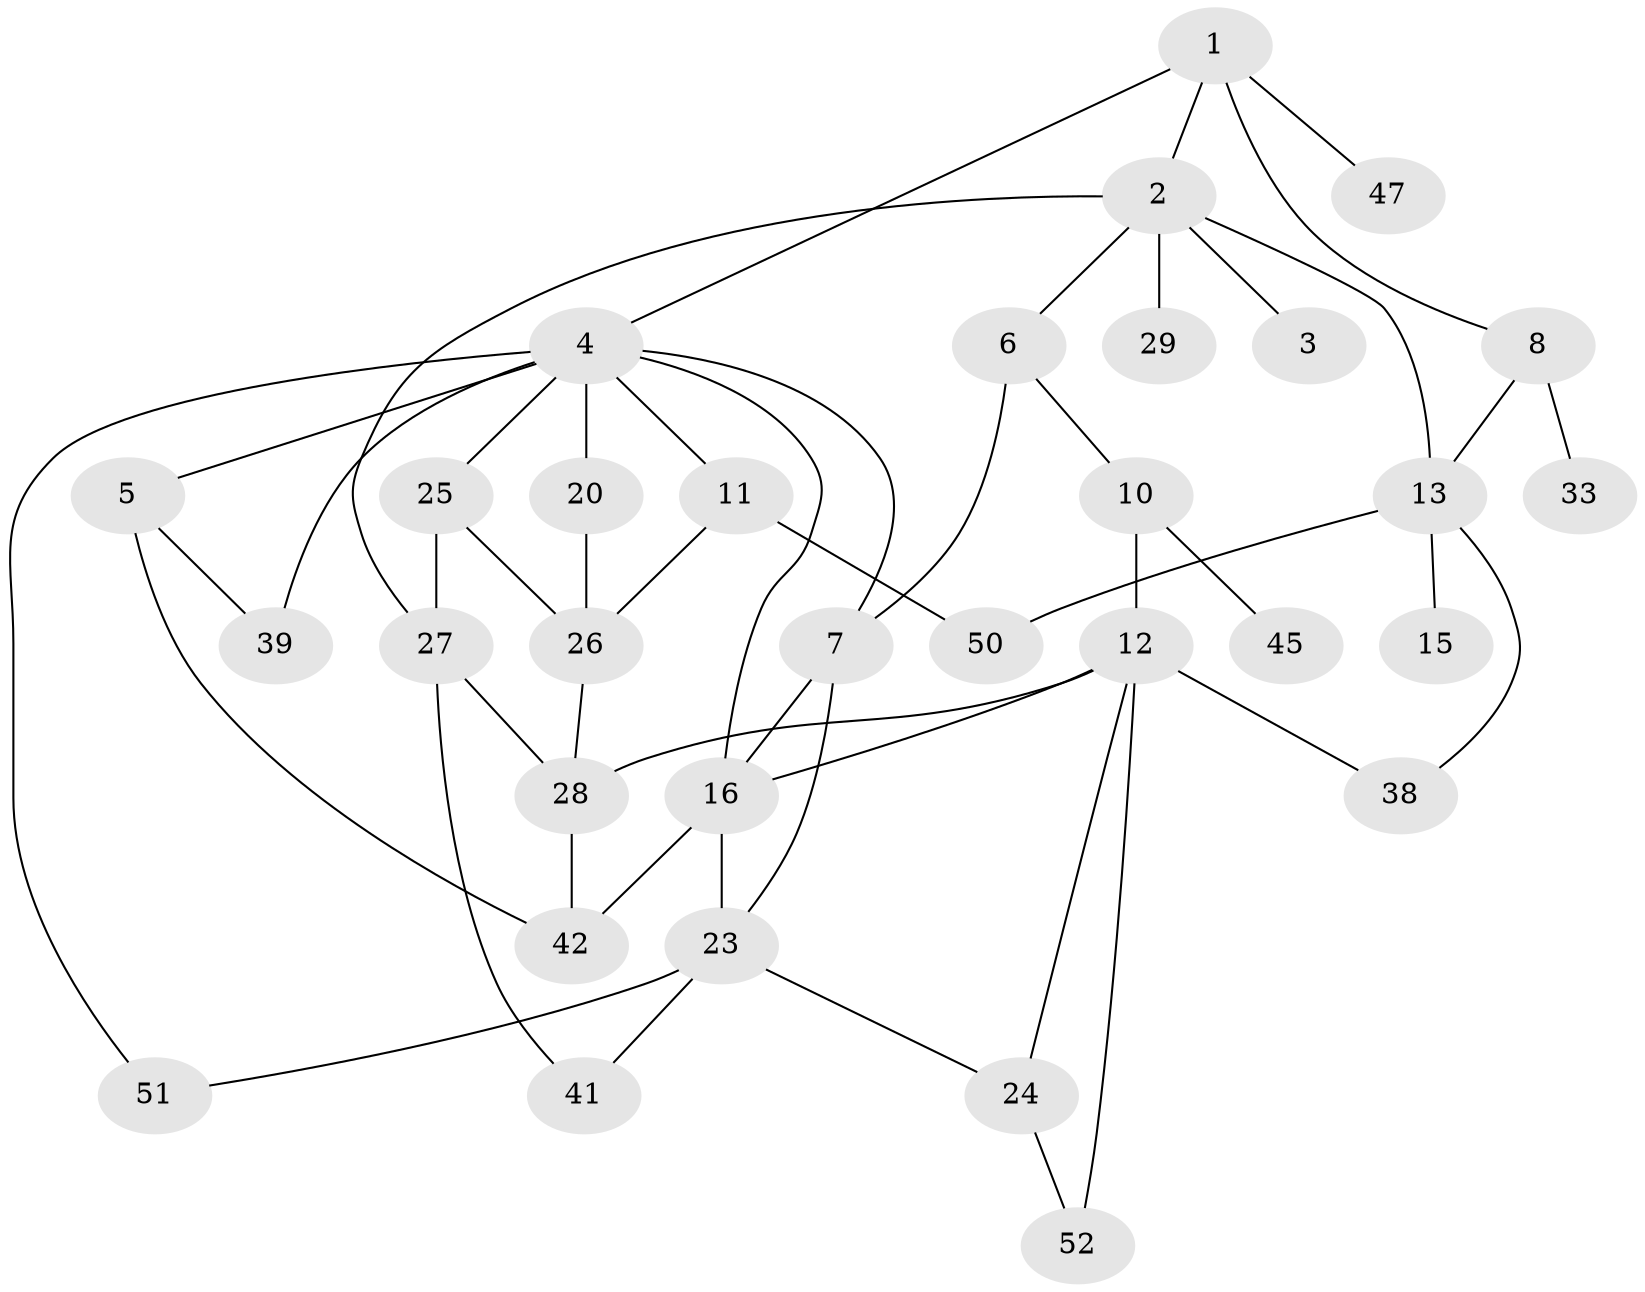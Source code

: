 // original degree distribution, {5: 0.1346153846153846, 2: 0.3076923076923077, 8: 0.019230769230769232, 4: 0.1346153846153846, 3: 0.23076923076923078, 1: 0.17307692307692307}
// Generated by graph-tools (version 1.1) at 2025/10/02/27/25 16:10:52]
// undirected, 32 vertices, 50 edges
graph export_dot {
graph [start="1"]
  node [color=gray90,style=filled];
  1 [super="+9"];
  2 [super="+17"];
  3 [super="+32"];
  4 [super="+30"];
  5 [super="+44"];
  6;
  7 [super="+14"];
  8 [super="+35"];
  10 [super="+21"];
  11 [super="+18"];
  12 [super="+31"];
  13 [super="+22"];
  15;
  16 [super="+19"];
  20;
  23 [super="+36"];
  24 [super="+37"];
  25 [super="+49"];
  26 [super="+46"];
  27 [super="+40"];
  28 [super="+34"];
  29;
  33;
  38 [super="+43"];
  39 [super="+48"];
  41;
  42;
  45;
  47;
  50;
  51;
  52;
  1 -- 2;
  1 -- 4;
  1 -- 8;
  1 -- 47;
  2 -- 3;
  2 -- 6;
  2 -- 13;
  2 -- 27;
  2 -- 29;
  4 -- 5 [weight=2];
  4 -- 11 [weight=2];
  4 -- 16;
  4 -- 20;
  4 -- 25;
  4 -- 39;
  4 -- 51;
  4 -- 7;
  5 -- 42;
  5 -- 39;
  6 -- 7;
  6 -- 10;
  7 -- 16;
  7 -- 23;
  8 -- 33;
  8 -- 13;
  10 -- 12;
  10 -- 45;
  11 -- 50;
  11 -- 26 [weight=2];
  12 -- 24;
  12 -- 28;
  12 -- 38;
  12 -- 52;
  12 -- 16;
  13 -- 15;
  13 -- 38;
  13 -- 50;
  16 -- 42;
  16 -- 23;
  20 -- 26;
  23 -- 51;
  23 -- 41;
  23 -- 24;
  24 -- 52;
  25 -- 27 [weight=2];
  25 -- 26;
  26 -- 28;
  27 -- 41;
  27 -- 28;
  28 -- 42;
}
